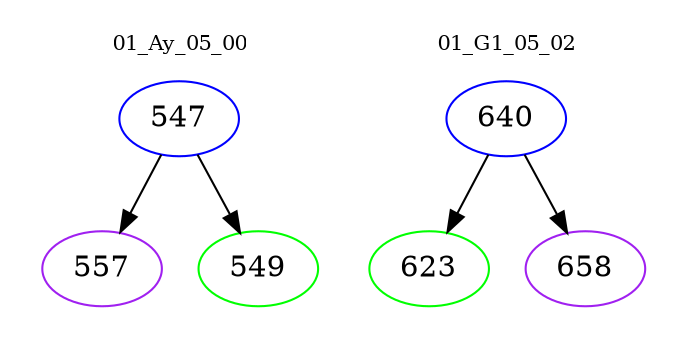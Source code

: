 digraph{
subgraph cluster_0 {
color = white
label = "01_Ay_05_00";
fontsize=10;
T0_547 [label="547", color="blue"]
T0_547 -> T0_557 [color="black"]
T0_557 [label="557", color="purple"]
T0_547 -> T0_549 [color="black"]
T0_549 [label="549", color="green"]
}
subgraph cluster_1 {
color = white
label = "01_G1_05_02";
fontsize=10;
T1_640 [label="640", color="blue"]
T1_640 -> T1_623 [color="black"]
T1_623 [label="623", color="green"]
T1_640 -> T1_658 [color="black"]
T1_658 [label="658", color="purple"]
}
}
